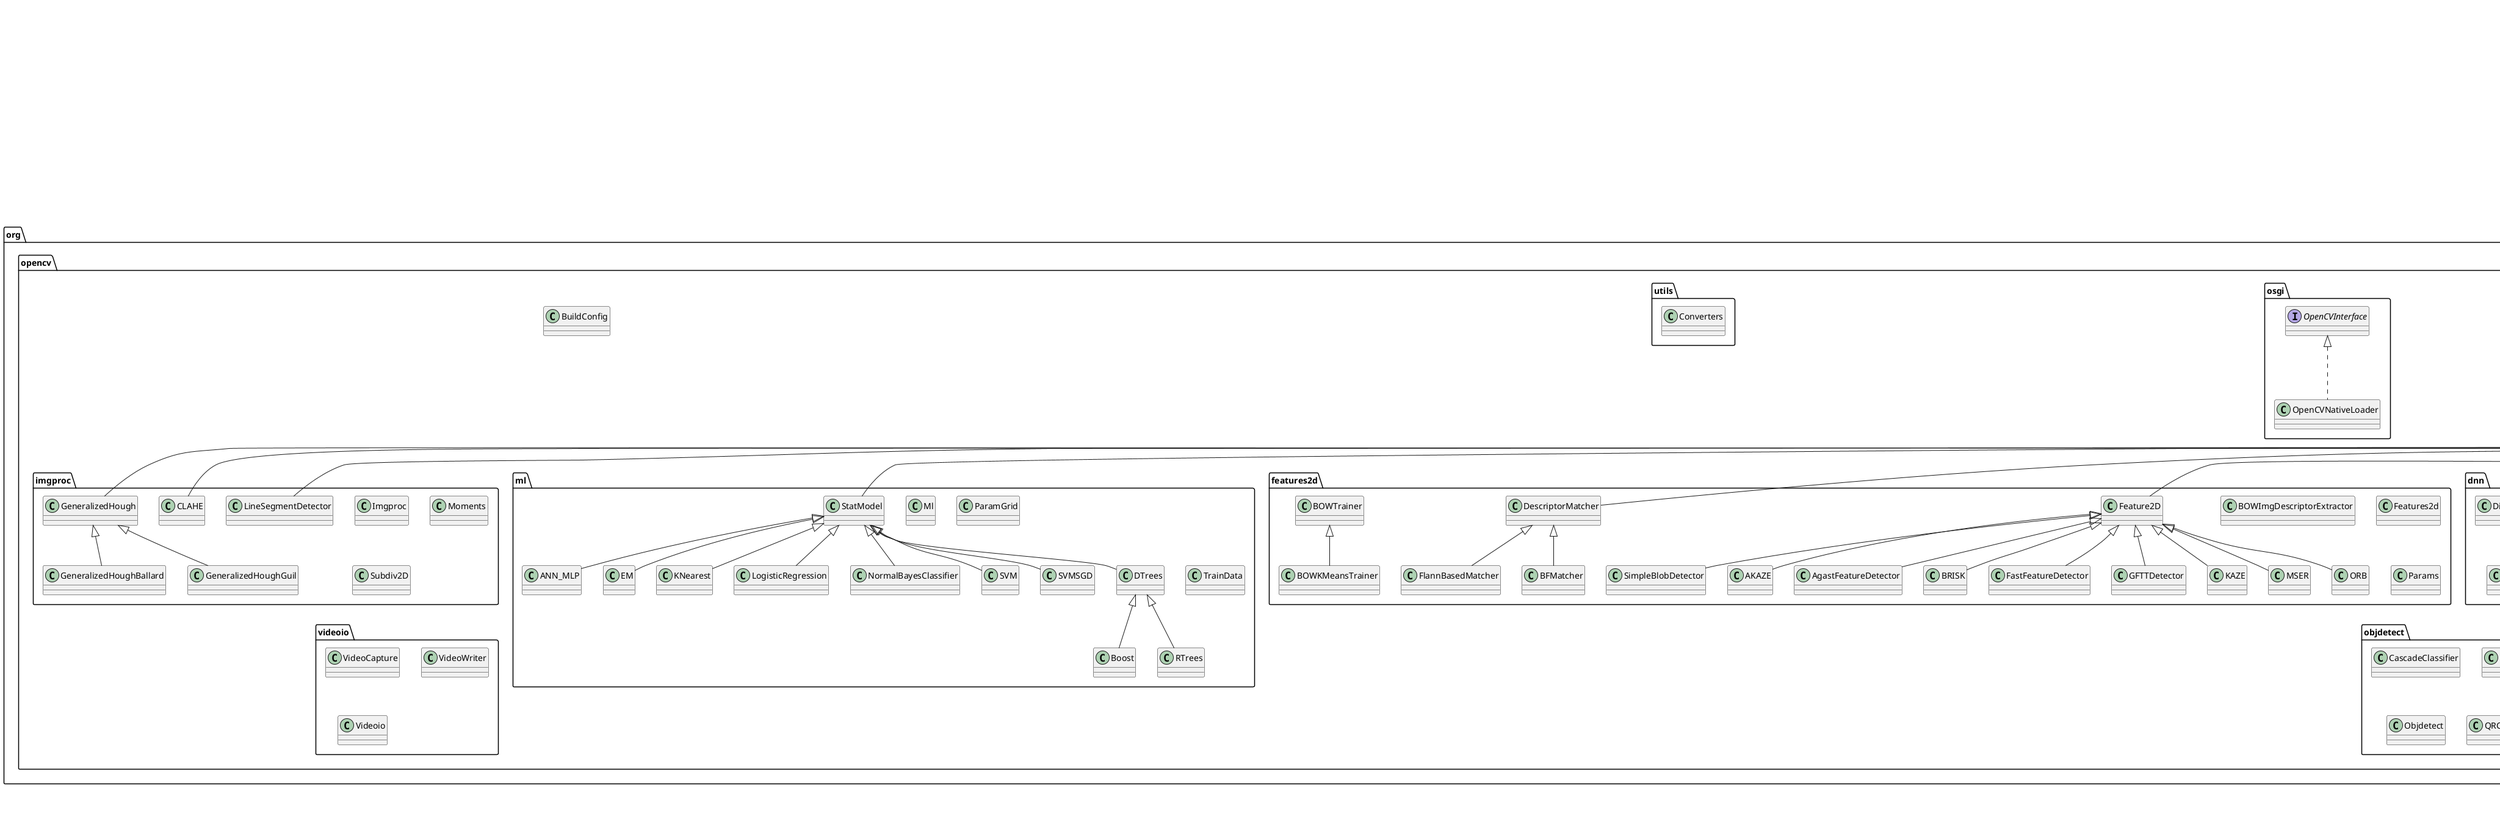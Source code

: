 @startuml

title __OPENCV411's Class Diagram__\n

  namespace org.opencv {
    class org.opencv.BuildConfig {
    }
  }
  

  namespace org.opencv {
    namespace android {
      class org.opencv.android.AsyncServiceHelper {
      }
    }
  }
  

  namespace org.opencv {
    namespace android {
      abstract class org.opencv.android.BaseLoaderCallback {
      }
    }
  }
  

  namespace org.opencv {
    namespace android {
      class org.opencv.android.Camera2Renderer {
      }
    }
  }
  

  namespace org.opencv {
    namespace android {
      class org.opencv.android.CameraActivity {
      }
    }
  }
  

  namespace org.opencv {
    namespace android {
      abstract class org.opencv.android.CameraBridgeViewBase {
      }
    }
  }
  

  namespace org.opencv {
    namespace android {
      abstract class org.opencv.android.CameraGLRendererBase {
      }
    }
  }
  

  namespace org.opencv {
    namespace android {
      class org.opencv.android.CameraGLSurfaceView {
      }
    }
  }
  

  namespace org.opencv {
    namespace android {
      class org.opencv.android.CameraRenderer {
      }
    }
  }
  

  namespace org.opencv {
    namespace android {
      class org.opencv.android.FpsMeter {
      }
    }
  }
  

  namespace org.opencv {
    namespace android {
      interface org.opencv.android.InstallCallbackInterface {
      }
    }
  }
  

  namespace org.opencv {
    namespace android {
      class org.opencv.android.JavaCamera2View {
      }
    }
  }
  

  namespace org.opencv {
    namespace android {
      class org.opencv.android.JavaCameraView {
      }
    }
  }
  

  namespace org.opencv {
    namespace android {
      interface org.opencv.android.LoaderCallbackInterface {
      }
    }
  }
  

  namespace org.opencv {
    namespace android {
      class org.opencv.android.OpenCVLoader {
      }
    }
  }
  

  namespace org.opencv {
    namespace android {
      class org.opencv.android.StaticHelper {
      }
    }
  }
  

  namespace org.opencv {
    namespace android {
      class org.opencv.android.Utils {
      }
    }
  }
  

  namespace org.opencv {
    namespace calib3d {
      class org.opencv.calib3d.Calib3d {
      }
    }
  }
  

  namespace org.opencv {
    namespace calib3d {
      class org.opencv.calib3d.StereoBM {
      }
    }
  }
  

  namespace org.opencv {
    namespace calib3d {
      class org.opencv.calib3d.StereoMatcher {
      }
    }
  }
  

  namespace org.opencv {
    namespace calib3d {
      class org.opencv.calib3d.StereoSGBM {
      }
    }
  }
  

  namespace org.opencv {
    namespace core {
      class org.opencv.core.Algorithm {
      }
    }
  }
  

  namespace org.opencv {
    namespace core {
      class org.opencv.core.Core {
      }
    }
  }
  

  namespace org.opencv {
    namespace core {
      class org.opencv.core.CvException {
      }
    }
  }
  

  namespace org.opencv {
    namespace core {
      class org.opencv.core.CvType {
      }
    }
  }
  

  namespace org.opencv {
    namespace core {
      class org.opencv.core.DMatch {
      }
    }
  }
  

  namespace org.opencv {
    namespace core {
      class org.opencv.core.KeyPoint {
      }
    }
  }
  

  namespace org.opencv {
    namespace core {
      class org.opencv.core.Mat {
      }
    }
  }
  

  namespace org.opencv {
    namespace core {
      class org.opencv.core.MatOfByte {
      }
    }
  }
  

  namespace org.opencv {
    namespace core {
      class org.opencv.core.MatOfDMatch {
      }
    }
  }
  

  namespace org.opencv {
    namespace core {
      class org.opencv.core.MatOfDouble {
      }
    }
  }
  

  namespace org.opencv {
    namespace core {
      class org.opencv.core.MatOfFloat {
      }
    }
  }
  

  namespace org.opencv {
    namespace core {
      class org.opencv.core.MatOfFloat4 {
      }
    }
  }
  

  namespace org.opencv {
    namespace core {
      class org.opencv.core.MatOfFloat6 {
      }
    }
  }
  

  namespace org.opencv {
    namespace core {
      class org.opencv.core.MatOfInt {
      }
    }
  }
  

  namespace org.opencv {
    namespace core {
      class org.opencv.core.MatOfInt4 {
      }
    }
  }
  

  namespace org.opencv {
    namespace core {
      class org.opencv.core.MatOfKeyPoint {
      }
    }
  }
  

  namespace org.opencv {
    namespace core {
      class org.opencv.core.MatOfPoint {
      }
    }
  }
  

  namespace org.opencv {
    namespace core {
      class org.opencv.core.MatOfPoint2f {
      }
    }
  }
  

  namespace org.opencv {
    namespace core {
      class org.opencv.core.MatOfPoint3 {
      }
    }
  }
  

  namespace org.opencv {
    namespace core {
      class org.opencv.core.MatOfPoint3f {
      }
    }
  }
  

  namespace org.opencv {
    namespace core {
      class org.opencv.core.MatOfRect {
      }
    }
  }
  

  namespace org.opencv {
    namespace core {
      class org.opencv.core.MatOfRect2d {
      }
    }
  }
  

  namespace org.opencv {
    namespace core {
      class org.opencv.core.MatOfRotatedRect {
      }
    }
  }
  

  namespace org.opencv {
    namespace core {
      class org.opencv.core.Point {
      }
    }
  }
  

  namespace org.opencv {
    namespace core {
      class org.opencv.core.Point3 {
      }
    }
  }
  

  namespace org.opencv {
    namespace core {
      class org.opencv.core.Range {
      }
    }
  }
  

  namespace org.opencv {
    namespace core {
      class org.opencv.core.Rect {
      }
    }
  }
  

  namespace org.opencv {
    namespace core {
      class org.opencv.core.Rect2d {
      }
    }
  }
  

  namespace org.opencv {
    namespace core {
      class org.opencv.core.RotatedRect {
      }
    }
  }
  

  namespace org.opencv {
    namespace core {
      class org.opencv.core.Scalar {
      }
    }
  }
  

  namespace org.opencv {
    namespace core {
      class org.opencv.core.Size {
      }
    }
  }
  

  namespace org.opencv {
    namespace core {
      class org.opencv.core.TermCriteria {
      }
    }
  }
  

  namespace org.opencv {
    namespace core {
      class org.opencv.core.TickMeter {
      }
    }
  }
  

  namespace org.opencv {
    namespace dnn {
      class org.opencv.dnn.DictValue {
      }
    }
  }
  

  namespace org.opencv {
    namespace dnn {
      class org.opencv.dnn.Dnn {
      }
    }
  }
  

  namespace org.opencv {
    namespace dnn {
      class org.opencv.dnn.Layer {
      }
    }
  }
  

  namespace org.opencv {
    namespace dnn {
      class org.opencv.dnn.Net {
      }
    }
  }
  

  namespace org.opencv {
    namespace engine {
      interface org.opencv.engine.OpenCVEngineInterface {
      }
    }
  }
  

  namespace org.opencv {
    namespace features2d {
      class org.opencv.features2d.AKAZE {
      }
    }
  }
  

  namespace org.opencv {
    namespace features2d {
      class org.opencv.features2d.AgastFeatureDetector {
      }
    }
  }
  

  namespace org.opencv {
    namespace features2d {
      class org.opencv.features2d.BFMatcher {
      }
    }
  }
  

  namespace org.opencv {
    namespace features2d {
      class org.opencv.features2d.BOWImgDescriptorExtractor {
      }
    }
  }
  

  namespace org.opencv {
    namespace features2d {
      class org.opencv.features2d.BOWKMeansTrainer {
      }
    }
  }
  

  namespace org.opencv {
    namespace features2d {
      class org.opencv.features2d.BOWTrainer {
      }
    }
  }
  

  namespace org.opencv {
    namespace features2d {
      class org.opencv.features2d.BRISK {
      }
    }
  }
  

  namespace org.opencv {
    namespace features2d {
      class org.opencv.features2d.DescriptorMatcher {
      }
    }
  }
  

  namespace org.opencv {
    namespace features2d {
      class org.opencv.features2d.FastFeatureDetector {
      }
    }
  }
  

  namespace org.opencv {
    namespace features2d {
      class org.opencv.features2d.Feature2D {
      }
    }
  }
  

  namespace org.opencv {
    namespace features2d {
      class org.opencv.features2d.Features2d {
      }
    }
  }
  

  namespace org.opencv {
    namespace features2d {
      class org.opencv.features2d.FlannBasedMatcher {
      }
    }
  }
  

  namespace org.opencv {
    namespace features2d {
      class org.opencv.features2d.GFTTDetector {
      }
    }
  }
  

  namespace org.opencv {
    namespace features2d {
      class org.opencv.features2d.KAZE {
      }
    }
  }
  

  namespace org.opencv {
    namespace features2d {
      class org.opencv.features2d.MSER {
      }
    }
  }
  

  namespace org.opencv {
    namespace features2d {
      class org.opencv.features2d.ORB {
      }
    }
  }
  

  namespace org.opencv {
    namespace features2d {
      class org.opencv.features2d.Params {
      }
    }
  }
  

  namespace org.opencv {
    namespace features2d {
      class org.opencv.features2d.SimpleBlobDetector {
      }
    }
  }
  

  namespace org.opencv {
    namespace imgcodecs {
      class org.opencv.imgcodecs.Imgcodecs {
      }
    }
  }
  

  namespace org.opencv {
    namespace imgproc {
      class org.opencv.imgproc.CLAHE {
      }
    }
  }
  

  namespace org.opencv {
    namespace imgproc {
      class org.opencv.imgproc.GeneralizedHough {
      }
    }
  }
  

  namespace org.opencv {
    namespace imgproc {
      class org.opencv.imgproc.GeneralizedHoughBallard {
      }
    }
  }
  

  namespace org.opencv {
    namespace imgproc {
      class org.opencv.imgproc.GeneralizedHoughGuil {
      }
    }
  }
  

  namespace org.opencv {
    namespace imgproc {
      class org.opencv.imgproc.Imgproc {
      }
    }
  }
  

  namespace org.opencv {
    namespace imgproc {
      class org.opencv.imgproc.LineSegmentDetector {
      }
    }
  }
  

  namespace org.opencv {
    namespace imgproc {
      class org.opencv.imgproc.Moments {
      }
    }
  }
  

  namespace org.opencv {
    namespace imgproc {
      class org.opencv.imgproc.Subdiv2D {
      }
    }
  }
  

  namespace org.opencv {
    namespace ml {
      class org.opencv.ml.ANN_MLP {
      }
    }
  }
  

  namespace org.opencv {
    namespace ml {
      class org.opencv.ml.Boost {
      }
    }
  }
  

  namespace org.opencv {
    namespace ml {
      class org.opencv.ml.DTrees {
      }
    }
  }
  

  namespace org.opencv {
    namespace ml {
      class org.opencv.ml.EM {
      }
    }
  }
  

  namespace org.opencv {
    namespace ml {
      class org.opencv.ml.KNearest {
      }
    }
  }
  

  namespace org.opencv {
    namespace ml {
      class org.opencv.ml.LogisticRegression {
      }
    }
  }
  

  namespace org.opencv {
    namespace ml {
      class org.opencv.ml.Ml {
      }
    }
  }
  

  namespace org.opencv {
    namespace ml {
      class org.opencv.ml.NormalBayesClassifier {
      }
    }
  }
  

  namespace org.opencv {
    namespace ml {
      class org.opencv.ml.ParamGrid {
      }
    }
  }
  

  namespace org.opencv {
    namespace ml {
      class org.opencv.ml.RTrees {
      }
    }
  }
  

  namespace org.opencv {
    namespace ml {
      class org.opencv.ml.SVM {
      }
    }
  }
  

  namespace org.opencv {
    namespace ml {
      class org.opencv.ml.SVMSGD {
      }
    }
  }
  

  namespace org.opencv {
    namespace ml {
      class org.opencv.ml.StatModel {
      }
    }
  }
  

  namespace org.opencv {
    namespace ml {
      class org.opencv.ml.TrainData {
      }
    }
  }
  

  namespace org.opencv {
    namespace objdetect {
      class org.opencv.objdetect.BaseCascadeClassifier {
      }
    }
  }
  

  namespace org.opencv {
    namespace objdetect {
      class org.opencv.objdetect.CascadeClassifier {
      }
    }
  }
  

  namespace org.opencv {
    namespace objdetect {
      class org.opencv.objdetect.HOGDescriptor {
      }
    }
  }
  

  namespace org.opencv {
    namespace objdetect {
      class org.opencv.objdetect.Objdetect {
      }
    }
  }
  

  namespace org.opencv {
    namespace objdetect {
      class org.opencv.objdetect.QRCodeDetector {
      }
    }
  }
  

  namespace org.opencv {
    namespace osgi {
      interface org.opencv.osgi.OpenCVInterface {
      }
    }
  }
  

  namespace org.opencv {
    namespace osgi {
      class org.opencv.osgi.OpenCVNativeLoader {
      }
    }
  }
  

  namespace org.opencv {
    namespace photo {
      class org.opencv.photo.AlignExposures {
      }
    }
  }
  

  namespace org.opencv {
    namespace photo {
      class org.opencv.photo.AlignMTB {
      }
    }
  }
  

  namespace org.opencv {
    namespace photo {
      class org.opencv.photo.CalibrateCRF {
      }
    }
  }
  

  namespace org.opencv {
    namespace photo {
      class org.opencv.photo.CalibrateDebevec {
      }
    }
  }
  

  namespace org.opencv {
    namespace photo {
      class org.opencv.photo.CalibrateRobertson {
      }
    }
  }
  

  namespace org.opencv {
    namespace photo {
      class org.opencv.photo.MergeDebevec {
      }
    }
  }
  

  namespace org.opencv {
    namespace photo {
      class org.opencv.photo.MergeExposures {
      }
    }
  }
  

  namespace org.opencv {
    namespace photo {
      class org.opencv.photo.MergeMertens {
      }
    }
  }
  

  namespace org.opencv {
    namespace photo {
      class org.opencv.photo.MergeRobertson {
      }
    }
  }
  

  namespace org.opencv {
    namespace photo {
      class org.opencv.photo.Photo {
      }
    }
  }
  

  namespace org.opencv {
    namespace photo {
      class org.opencv.photo.Tonemap {
      }
    }
  }
  

  namespace org.opencv {
    namespace photo {
      class org.opencv.photo.TonemapDrago {
      }
    }
  }
  

  namespace org.opencv {
    namespace photo {
      class org.opencv.photo.TonemapMantiuk {
      }
    }
  }
  

  namespace org.opencv {
    namespace photo {
      class org.opencv.photo.TonemapReinhard {
      }
    }
  }
  

  namespace org.opencv {
    namespace utils {
      class org.opencv.utils.Converters {
      }
    }
  }
  

  namespace org.opencv {
    namespace video {
      class org.opencv.video.BackgroundSubtractor {
      }
    }
  }
  

  namespace org.opencv {
    namespace video {
      class org.opencv.video.BackgroundSubtractorKNN {
      }
    }
  }
  

  namespace org.opencv {
    namespace video {
      class org.opencv.video.BackgroundSubtractorMOG2 {
      }
    }
  }
  

  namespace org.opencv {
    namespace video {
      class org.opencv.video.DISOpticalFlow {
      }
    }
  }
  

  namespace org.opencv {
    namespace video {
      class org.opencv.video.DenseOpticalFlow {
      }
    }
  }
  

  namespace org.opencv {
    namespace video {
      class org.opencv.video.FarnebackOpticalFlow {
      }
    }
  }
  

  namespace org.opencv {
    namespace video {
      class org.opencv.video.KalmanFilter {
      }
    }
  }
  

  namespace org.opencv {
    namespace video {
      class org.opencv.video.SparseOpticalFlow {
      }
    }
  }
  

  namespace org.opencv {
    namespace video {
      class org.opencv.video.SparsePyrLKOpticalFlow {
      }
    }
  }
  

  namespace org.opencv {
    namespace video {
      class org.opencv.video.VariationalRefinement {
      }
    }
  }
  

  namespace org.opencv {
    namespace video {
      class org.opencv.video.Video {
      }
    }
  }
  

  namespace org.opencv {
    namespace video {
      namespace o {
        class org.opencv.videoio.VideoCapture {
        }
      }
    }
  }
  

  namespace org.opencv {
    namespace video {
      namespace o {
        class org.opencv.videoio.VideoWriter {
        }
      }
    }
  }
  

  namespace org.opencv {
    namespace video {
      namespace o {
        class org.opencv.videoio.Videoio {
        }
      }
    }
  }
  

  org.opencv.android.AsyncServiceHelper o-- org.opencv.engine.OpenCVEngineInterface : mEngineService
  org.opencv.android.AsyncServiceHelper o-- org.opencv.android.LoaderCallbackInterface : mUserAppCallback
  org.opencv.android.BaseLoaderCallback .up.|> org.opencv.android.LoaderCallbackInterface
  org.opencv.android.Camera2Renderer -up-|> org.opencv.android.CameraGLRendererBase
  org.opencv.android.CameraActivity -up-|> android.app.Activity
  org.opencv.android.CameraBridgeViewBase .up.|> android.view.SurfaceHolder.Callback
  org.opencv.android.CameraBridgeViewBase -up-|> android.view.SurfaceView
  org.opencv.android.CameraBridgeViewBase o-- org.opencv.android.FpsMeter : mFpsMeter
  org.opencv.android.CameraBridgeViewBase o-- org.opencv.android.CameraBridgeViewBase.CvCameraViewListener2 : mListener
  org.opencv.android.CameraGLRendererBase .up.|> android.graphics.SurfaceTexture.OnFrameAvailableListener
  org.opencv.android.CameraGLRendererBase .up.|> android.opengl.GLSurfaceView.Renderer
  org.opencv.android.CameraGLRendererBase o-- org.opencv.android.CameraGLSurfaceView : mView
  org.opencv.android.CameraGLSurfaceView -up-|> android.opengl.GLSurfaceView
  org.opencv.android.CameraGLSurfaceView o-- org.opencv.android.CameraGLRendererBase : mRenderer
  org.opencv.android.CameraGLSurfaceView o-- org.opencv.android.CameraGLSurfaceView.CameraTextureListener : mTexListener
  org.opencv.android.CameraRenderer -up-|> org.opencv.android.CameraGLRendererBase
  org.opencv.android.JavaCamera2View -up-|> org.opencv.android.CameraBridgeViewBase
  org.opencv.android.JavaCameraView .up.|> android.hardware.Camera.PreviewCallback
  org.opencv.android.JavaCameraView -up-|> org.opencv.android.CameraBridgeViewBase
  org.opencv.calib3d.StereoBM -up-|> org.opencv.calib3d.StereoMatcher
  org.opencv.calib3d.StereoMatcher -up-|> org.opencv.core.Algorithm
  org.opencv.calib3d.StereoSGBM -up-|> org.opencv.calib3d.StereoMatcher
  org.opencv.core.KeyPoint o-- org.opencv.core.Point : pt
  org.opencv.core.MatOfByte -up-|> org.opencv.core.Mat
  org.opencv.core.MatOfDMatch -up-|> org.opencv.core.Mat
  org.opencv.core.MatOfDouble -up-|> org.opencv.core.Mat
  org.opencv.core.MatOfFloat -up-|> org.opencv.core.Mat
  org.opencv.core.MatOfFloat4 -up-|> org.opencv.core.Mat
  org.opencv.core.MatOfFloat6 -up-|> org.opencv.core.Mat
  org.opencv.core.MatOfInt -up-|> org.opencv.core.Mat
  org.opencv.core.MatOfInt4 -up-|> org.opencv.core.Mat
  org.opencv.core.MatOfKeyPoint -up-|> org.opencv.core.Mat
  org.opencv.core.MatOfPoint -up-|> org.opencv.core.Mat
  org.opencv.core.MatOfPoint2f -up-|> org.opencv.core.Mat
  org.opencv.core.MatOfPoint3 -up-|> org.opencv.core.Mat
  org.opencv.core.MatOfPoint3f -up-|> org.opencv.core.Mat
  org.opencv.core.MatOfRect -up-|> org.opencv.core.Mat
  org.opencv.core.MatOfRect2d -up-|> org.opencv.core.Mat
  org.opencv.core.MatOfRotatedRect -up-|> org.opencv.core.Mat
  org.opencv.core.RotatedRect o-- org.opencv.core.Point : center
  org.opencv.core.RotatedRect o-- org.opencv.core.Size : size
  org.opencv.dnn.Layer -up-|> org.opencv.core.Algorithm
  org.opencv.features2d.AKAZE -up-|> org.opencv.features2d.Feature2D
  org.opencv.features2d.AgastFeatureDetector -up-|> org.opencv.features2d.Feature2D
  org.opencv.features2d.BFMatcher -up-|> org.opencv.features2d.DescriptorMatcher
  org.opencv.features2d.BOWKMeansTrainer -up-|> org.opencv.features2d.BOWTrainer
  org.opencv.features2d.BRISK -up-|> org.opencv.features2d.Feature2D
  org.opencv.features2d.DescriptorMatcher -up-|> org.opencv.core.Algorithm
  org.opencv.features2d.FastFeatureDetector -up-|> org.opencv.features2d.Feature2D
  org.opencv.features2d.Feature2D -up-|> org.opencv.core.Algorithm
  org.opencv.features2d.FlannBasedMatcher -up-|> org.opencv.features2d.DescriptorMatcher
  org.opencv.features2d.GFTTDetector -up-|> org.opencv.features2d.Feature2D
  org.opencv.features2d.KAZE -up-|> org.opencv.features2d.Feature2D
  org.opencv.features2d.MSER -up-|> org.opencv.features2d.Feature2D
  org.opencv.features2d.ORB -up-|> org.opencv.features2d.Feature2D
  org.opencv.features2d.SimpleBlobDetector -up-|> org.opencv.features2d.Feature2D
  org.opencv.imgproc.CLAHE -up-|> org.opencv.core.Algorithm
  org.opencv.imgproc.GeneralizedHough -up-|> org.opencv.core.Algorithm
  org.opencv.imgproc.GeneralizedHoughBallard -up-|> org.opencv.imgproc.GeneralizedHough
  org.opencv.imgproc.GeneralizedHoughGuil -up-|> org.opencv.imgproc.GeneralizedHough
  org.opencv.imgproc.LineSegmentDetector -up-|> org.opencv.core.Algorithm
  org.opencv.ml.ANN_MLP -up-|> org.opencv.ml.StatModel
  org.opencv.ml.Boost -up-|> org.opencv.ml.DTrees
  org.opencv.ml.DTrees -up-|> org.opencv.ml.StatModel
  org.opencv.ml.EM -up-|> org.opencv.ml.StatModel
  org.opencv.ml.KNearest -up-|> org.opencv.ml.StatModel
  org.opencv.ml.LogisticRegression -up-|> org.opencv.ml.StatModel
  org.opencv.ml.NormalBayesClassifier -up-|> org.opencv.ml.StatModel
  org.opencv.ml.RTrees -up-|> org.opencv.ml.DTrees
  org.opencv.ml.SVM -up-|> org.opencv.ml.StatModel
  org.opencv.ml.SVMSGD -up-|> org.opencv.ml.StatModel
  org.opencv.ml.StatModel -up-|> org.opencv.core.Algorithm
  org.opencv.objdetect.BaseCascadeClassifier -up-|> org.opencv.core.Algorithm
  org.opencv.osgi.OpenCVNativeLoader .up.|> org.opencv.osgi.OpenCVInterface
  org.opencv.photo.AlignExposures -up-|> org.opencv.core.Algorithm
  org.opencv.photo.AlignMTB -up-|> org.opencv.photo.AlignExposures
  org.opencv.photo.CalibrateCRF -up-|> org.opencv.core.Algorithm
  org.opencv.photo.CalibrateDebevec -up-|> org.opencv.photo.CalibrateCRF
  org.opencv.photo.CalibrateRobertson -up-|> org.opencv.photo.CalibrateCRF
  org.opencv.photo.MergeDebevec -up-|> org.opencv.photo.MergeExposures
  org.opencv.photo.MergeExposures -up-|> org.opencv.core.Algorithm
  org.opencv.photo.MergeMertens -up-|> org.opencv.photo.MergeExposures
  org.opencv.photo.MergeRobertson -up-|> org.opencv.photo.MergeExposures
  org.opencv.photo.Tonemap -up-|> org.opencv.core.Algorithm
  org.opencv.photo.TonemapDrago -up-|> org.opencv.photo.Tonemap
  org.opencv.photo.TonemapMantiuk -up-|> org.opencv.photo.Tonemap
  org.opencv.photo.TonemapReinhard -up-|> org.opencv.photo.Tonemap
  org.opencv.video.BackgroundSubtractor -up-|> org.opencv.core.Algorithm
  org.opencv.video.BackgroundSubtractorKNN -up-|> org.opencv.video.BackgroundSubtractor
  org.opencv.video.BackgroundSubtractorMOG2 -up-|> org.opencv.video.BackgroundSubtractor
  org.opencv.video.DISOpticalFlow -up-|> org.opencv.video.DenseOpticalFlow
  org.opencv.video.DenseOpticalFlow -up-|> org.opencv.core.Algorithm
  org.opencv.video.FarnebackOpticalFlow -up-|> org.opencv.video.DenseOpticalFlow
  org.opencv.video.SparseOpticalFlow -up-|> org.opencv.core.Algorithm
  org.opencv.video.SparsePyrLKOpticalFlow -up-|> org.opencv.video.SparseOpticalFlow
  org.opencv.video.VariationalRefinement -up-|> org.opencv.video.DenseOpticalFlow


right footer


PlantUML diagram generated by SketchIt! (https://bitbucket.org/pmesmeur/sketch.it)
For more information about this tool, please contact philippe.mesmeur@gmail.com
endfooter

@enduml
